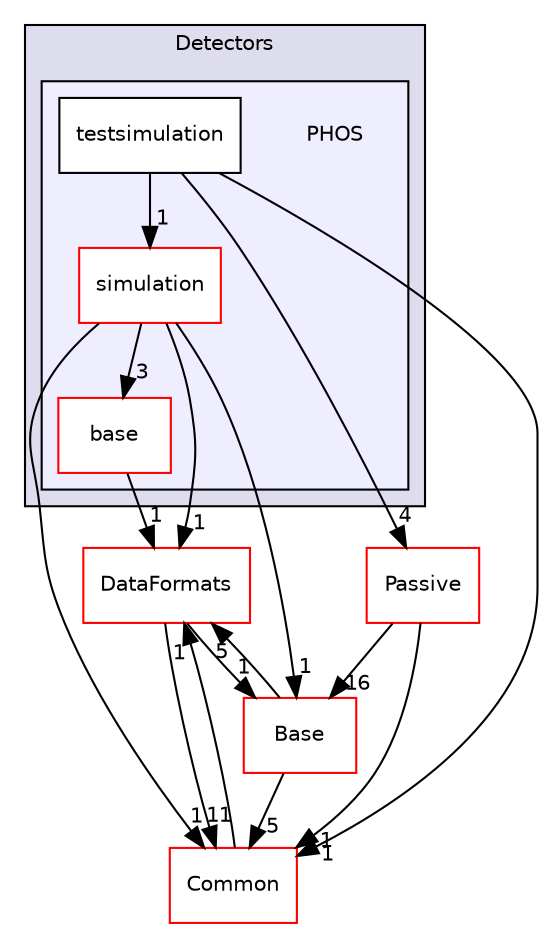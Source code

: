digraph "/home/travis/build/AliceO2Group/AliceO2/Detectors/PHOS" {
  bgcolor=transparent;
  compound=true
  node [ fontsize="10", fontname="Helvetica"];
  edge [ labelfontsize="10", labelfontname="Helvetica"];
  subgraph clusterdir_051dca18e802f8e9474f2e30d29c04e0 {
    graph [ bgcolor="#ddddee", pencolor="black", label="Detectors" fontname="Helvetica", fontsize="10", URL="dir_051dca18e802f8e9474f2e30d29c04e0.html"]
  subgraph clusterdir_cd3c152a7db0580c86a4c50ad0325149 {
    graph [ bgcolor="#eeeeff", pencolor="black", label="" URL="dir_cd3c152a7db0580c86a4c50ad0325149.html"];
    dir_cd3c152a7db0580c86a4c50ad0325149 [shape=plaintext label="PHOS"];
    dir_fa21b46838f21636bfdcc60e4853f0ed [shape=box label="base" color="red" fillcolor="white" style="filled" URL="dir_fa21b46838f21636bfdcc60e4853f0ed.html"];
    dir_3af9af54da49e799fe4b1df79119dad7 [shape=box label="simulation" color="red" fillcolor="white" style="filled" URL="dir_3af9af54da49e799fe4b1df79119dad7.html"];
    dir_9e3d25d7c257305d9f7be6cf72d34a88 [shape=box label="testsimulation" color="black" fillcolor="white" style="filled" URL="dir_9e3d25d7c257305d9f7be6cf72d34a88.html"];
  }
  }
  dir_4ab6b4cc6a7edbff49100e9123df213f [shape=box label="Common" color="red" URL="dir_4ab6b4cc6a7edbff49100e9123df213f.html"];
  dir_37c90836491b695b472bf98d1be8336b [shape=box label="Base" color="red" URL="dir_37c90836491b695b472bf98d1be8336b.html"];
  dir_f01815b857f9009bea48e2cb39492245 [shape=box label="Passive" color="red" URL="dir_f01815b857f9009bea48e2cb39492245.html"];
  dir_2171f7ec022c5423887b07c69b2f5b48 [shape=box label="DataFormats" color="red" URL="dir_2171f7ec022c5423887b07c69b2f5b48.html"];
  dir_fa21b46838f21636bfdcc60e4853f0ed->dir_2171f7ec022c5423887b07c69b2f5b48 [headlabel="1", labeldistance=1.5 headhref="dir_000161_000043.html"];
  dir_4ab6b4cc6a7edbff49100e9123df213f->dir_2171f7ec022c5423887b07c69b2f5b48 [headlabel="1", labeldistance=1.5 headhref="dir_000016_000043.html"];
  dir_37c90836491b695b472bf98d1be8336b->dir_4ab6b4cc6a7edbff49100e9123df213f [headlabel="5", labeldistance=1.5 headhref="dir_000099_000016.html"];
  dir_37c90836491b695b472bf98d1be8336b->dir_2171f7ec022c5423887b07c69b2f5b48 [headlabel="5", labeldistance=1.5 headhref="dir_000099_000043.html"];
  dir_3af9af54da49e799fe4b1df79119dad7->dir_fa21b46838f21636bfdcc60e4853f0ed [headlabel="3", labeldistance=1.5 headhref="dir_000118_000161.html"];
  dir_3af9af54da49e799fe4b1df79119dad7->dir_4ab6b4cc6a7edbff49100e9123df213f [headlabel="1", labeldistance=1.5 headhref="dir_000118_000016.html"];
  dir_3af9af54da49e799fe4b1df79119dad7->dir_37c90836491b695b472bf98d1be8336b [headlabel="1", labeldistance=1.5 headhref="dir_000118_000099.html"];
  dir_3af9af54da49e799fe4b1df79119dad7->dir_2171f7ec022c5423887b07c69b2f5b48 [headlabel="1", labeldistance=1.5 headhref="dir_000118_000043.html"];
  dir_9e3d25d7c257305d9f7be6cf72d34a88->dir_4ab6b4cc6a7edbff49100e9123df213f [headlabel="1", labeldistance=1.5 headhref="dir_000208_000016.html"];
  dir_9e3d25d7c257305d9f7be6cf72d34a88->dir_3af9af54da49e799fe4b1df79119dad7 [headlabel="1", labeldistance=1.5 headhref="dir_000208_000118.html"];
  dir_9e3d25d7c257305d9f7be6cf72d34a88->dir_f01815b857f9009bea48e2cb39492245 [headlabel="4", labeldistance=1.5 headhref="dir_000208_000203.html"];
  dir_f01815b857f9009bea48e2cb39492245->dir_4ab6b4cc6a7edbff49100e9123df213f [headlabel="1", labeldistance=1.5 headhref="dir_000203_000016.html"];
  dir_f01815b857f9009bea48e2cb39492245->dir_37c90836491b695b472bf98d1be8336b [headlabel="16", labeldistance=1.5 headhref="dir_000203_000099.html"];
  dir_2171f7ec022c5423887b07c69b2f5b48->dir_4ab6b4cc6a7edbff49100e9123df213f [headlabel="11", labeldistance=1.5 headhref="dir_000043_000016.html"];
  dir_2171f7ec022c5423887b07c69b2f5b48->dir_37c90836491b695b472bf98d1be8336b [headlabel="1", labeldistance=1.5 headhref="dir_000043_000099.html"];
}
